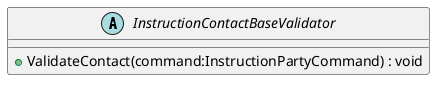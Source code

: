 @startuml
abstract class InstructionContactBaseValidator {
    + ValidateContact(command:InstructionPartyCommand) : void
}
@enduml
